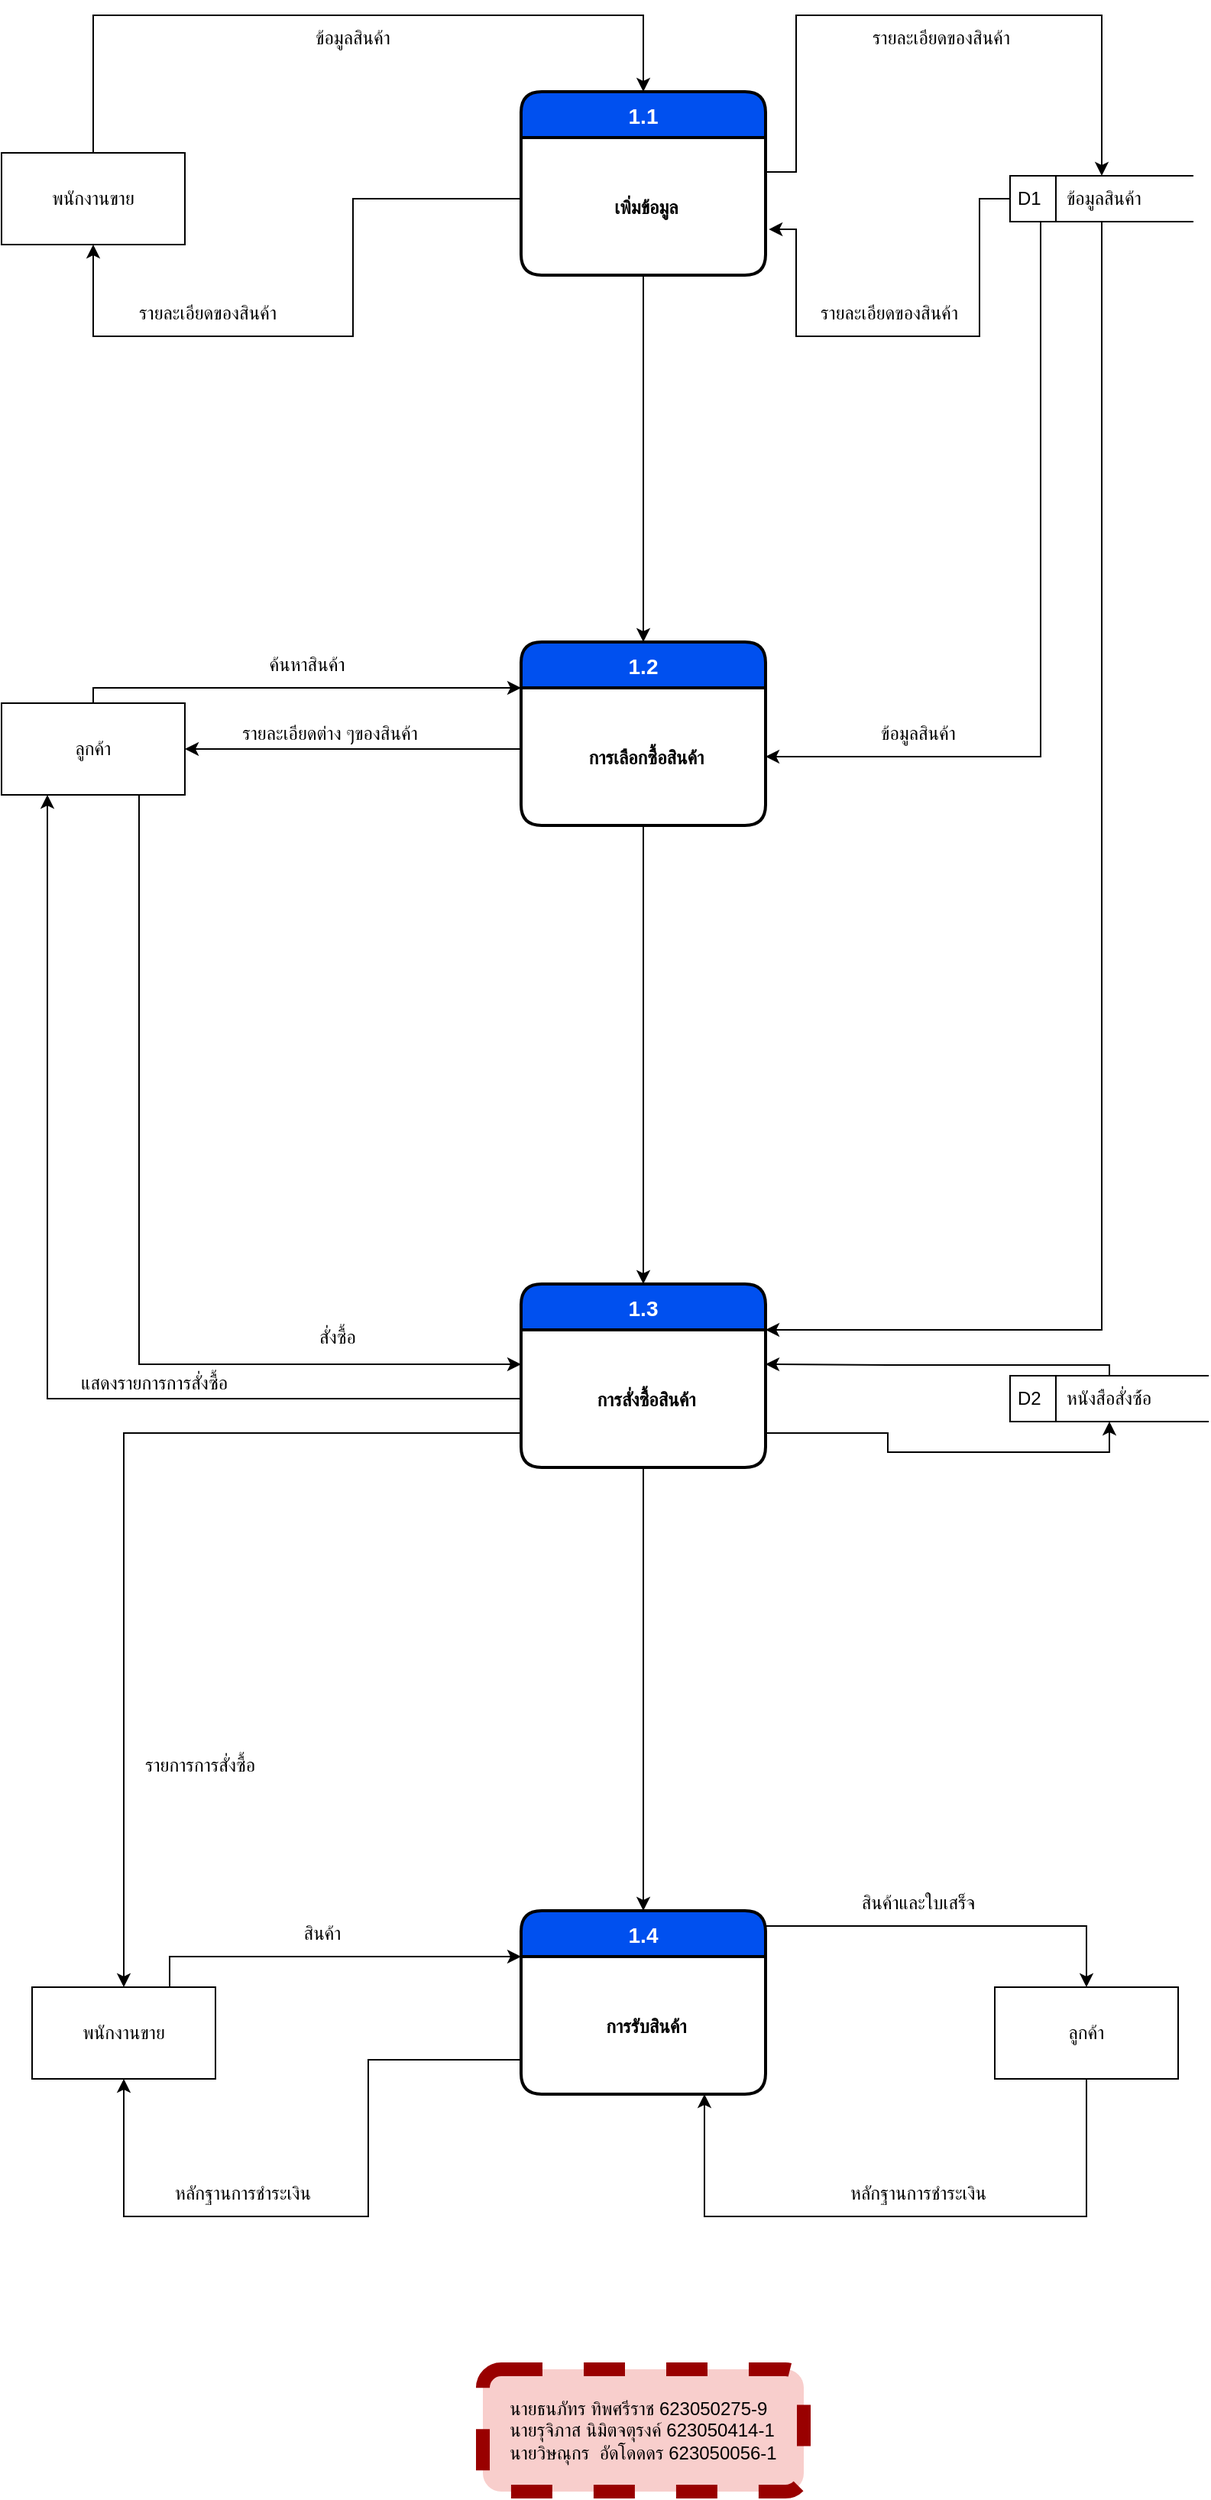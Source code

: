 <mxfile version="12.9.6" type="device"><diagram id="5Vd_J1IWSY7nRCB9u1Si" name="Page-1"><mxGraphModel dx="1038" dy="1599" grid="1" gridSize="10" guides="1" tooltips="1" connect="1" arrows="1" fold="1" page="1" pageScale="1" pageWidth="850" pageHeight="1100" math="0" shadow="0"><root><mxCell id="0"/><mxCell id="1" parent="0"/><mxCell id="HBzbiFb6fp3G4n3A67D8-50" style="edgeStyle=orthogonalEdgeStyle;rounded=0;orthogonalLoop=1;jettySize=auto;html=1;entryX=0.5;entryY=0;entryDx=0;entryDy=0;" edge="1" parent="1" source="HBzbiFb6fp3G4n3A67D8-26" target="HBzbiFb6fp3G4n3A67D8-12"><mxGeometry relative="1" as="geometry"><Array as="points"><mxPoint x="100" y="-1040"/><mxPoint x="460" y="-1040"/></Array></mxGeometry></mxCell><mxCell id="HBzbiFb6fp3G4n3A67D8-26" value="พนักงานขาย" style="rounded=0;whiteSpace=wrap;html=1;strokeColor=#000000;fillColor=#ffffff;gradientColor=none;align=center;" vertex="1" parent="1"><mxGeometry x="40" y="-950" width="120" height="60" as="geometry"/></mxCell><mxCell id="HBzbiFb6fp3G4n3A67D8-65" style="edgeStyle=orthogonalEdgeStyle;rounded=0;orthogonalLoop=1;jettySize=auto;html=1;exitX=0.5;exitY=0;exitDx=0;exitDy=0;entryX=0;entryY=0.25;entryDx=0;entryDy=0;" edge="1" parent="1" source="HBzbiFb6fp3G4n3A67D8-27" target="HBzbiFb6fp3G4n3A67D8-42"><mxGeometry relative="1" as="geometry"><Array as="points"><mxPoint x="100" y="-600"/></Array></mxGeometry></mxCell><mxCell id="HBzbiFb6fp3G4n3A67D8-76" style="edgeStyle=orthogonalEdgeStyle;rounded=0;orthogonalLoop=1;jettySize=auto;html=1;exitX=0.75;exitY=1;exitDx=0;exitDy=0;entryX=0;entryY=0.25;entryDx=0;entryDy=0;" edge="1" parent="1" source="HBzbiFb6fp3G4n3A67D8-27" target="HBzbiFb6fp3G4n3A67D8-41"><mxGeometry relative="1" as="geometry"/></mxCell><mxCell id="HBzbiFb6fp3G4n3A67D8-27" value="ลูกค้า" style="rounded=0;whiteSpace=wrap;html=1;strokeColor=#000000;fillColor=#ffffff;gradientColor=none;align=center;" vertex="1" parent="1"><mxGeometry x="40" y="-590" width="120" height="60" as="geometry"/></mxCell><mxCell id="HBzbiFb6fp3G4n3A67D8-12" value="1.1" style="swimlane;childLayout=stackLayout;horizontal=1;startSize=30;horizontalStack=0;rounded=1;fontSize=14;fontStyle=1;strokeWidth=2;resizeParent=0;resizeLast=1;shadow=0;dashed=0;align=center;fillColor=#0050ef;strokeColor=#000000;fontColor=#ffffff;verticalAlign=middle;" vertex="1" parent="1"><mxGeometry x="380" y="-990" width="160" height="120" as="geometry"/></mxCell><mxCell id="HBzbiFb6fp3G4n3A67D8-13" value="เพิ่มข้อมูล" style="align=center;strokeColor=none;fillColor=none;spacingLeft=4;fontSize=12;verticalAlign=middle;resizable=0;rotatable=0;part=1;fontStyle=1" vertex="1" parent="HBzbiFb6fp3G4n3A67D8-12"><mxGeometry y="30" width="160" height="90" as="geometry"/></mxCell><mxCell id="HBzbiFb6fp3G4n3A67D8-37" value="&lt;div style=&quot;text-align: left&quot;&gt;&lt;span&gt;นายธนภัทร ทิพศรีราช 623050275-9&lt;/span&gt;&lt;/div&gt;&lt;div style=&quot;text-align: left&quot;&gt;&lt;span style=&quot;text-indent: 0.5in&quot;&gt;นายรุจิภาส นิมิตจตุรงค์ 623050414-1&lt;/span&gt;&lt;/div&gt;&lt;div style=&quot;text-align: left&quot;&gt;&lt;span style=&quot;text-indent: 0.5in&quot;&gt;นายวิษณุกร&lt;/span&gt;&lt;span style=&quot;text-indent: 0.5in&quot;&gt;&amp;nbsp; &lt;/span&gt;&lt;span style=&quot;text-indent: 0.5in&quot;&gt;อัดโดดดร&lt;/span&gt;&lt;span style=&quot;text-indent: 0.5in&quot;&gt;&amp;nbsp;&lt;/span&gt;&lt;span style=&quot;text-indent: 0.5in&quot;&gt;623050056-1&lt;/span&gt;&lt;/div&gt;" style="rounded=1;whiteSpace=wrap;html=1;strokeColor=#990000;fillColor=#f8cecc;align=center;dashed=1;strokeWidth=9;" vertex="1" parent="1"><mxGeometry x="355" y="500" width="210" height="80" as="geometry"/></mxCell><mxCell id="HBzbiFb6fp3G4n3A67D8-51" style="edgeStyle=orthogonalEdgeStyle;rounded=0;orthogonalLoop=1;jettySize=auto;html=1;entryX=0.5;entryY=1;entryDx=0;entryDy=0;" edge="1" parent="1" source="HBzbiFb6fp3G4n3A67D8-13" target="HBzbiFb6fp3G4n3A67D8-26"><mxGeometry relative="1" as="geometry"><Array as="points"><mxPoint x="270" y="-920"/><mxPoint x="270" y="-830"/><mxPoint x="100" y="-830"/></Array></mxGeometry></mxCell><mxCell id="HBzbiFb6fp3G4n3A67D8-52" value="ข้อมูลสินค้า" style="text;html=1;strokeColor=none;fillColor=none;align=center;verticalAlign=middle;whiteSpace=wrap;rounded=0;dashed=1;" vertex="1" parent="1"><mxGeometry x="220" y="-1050" width="100" height="50" as="geometry"/></mxCell><mxCell id="HBzbiFb6fp3G4n3A67D8-53" value="รายละเอียดของสินค้า" style="text;html=1;strokeColor=none;fillColor=none;align=center;verticalAlign=middle;whiteSpace=wrap;rounded=0;dashed=1;" vertex="1" parent="1"><mxGeometry x="120" y="-870" width="110" height="50" as="geometry"/></mxCell><mxCell id="HBzbiFb6fp3G4n3A67D8-70" style="edgeStyle=orthogonalEdgeStyle;rounded=0;orthogonalLoop=1;jettySize=auto;html=1;exitX=0.5;exitY=1;exitDx=0;exitDy=0;entryX=1.013;entryY=0.667;entryDx=0;entryDy=0;entryPerimeter=0;" edge="1" parent="1" source="HBzbiFb6fp3G4n3A67D8-58" target="HBzbiFb6fp3G4n3A67D8-13"><mxGeometry relative="1" as="geometry"><Array as="points"><mxPoint x="760" y="-920"/><mxPoint x="680" y="-920"/><mxPoint x="680" y="-830"/><mxPoint x="560" y="-830"/><mxPoint x="560" y="-900"/></Array></mxGeometry></mxCell><mxCell id="HBzbiFb6fp3G4n3A67D8-71" style="edgeStyle=orthogonalEdgeStyle;rounded=0;orthogonalLoop=1;jettySize=auto;html=1;exitX=0.5;exitY=1;exitDx=0;exitDy=0;entryX=1;entryY=0.5;entryDx=0;entryDy=0;" edge="1" parent="1" source="HBzbiFb6fp3G4n3A67D8-58" target="HBzbiFb6fp3G4n3A67D8-43"><mxGeometry relative="1" as="geometry"><Array as="points"><mxPoint x="720" y="-905"/><mxPoint x="720" y="-555"/></Array></mxGeometry></mxCell><mxCell id="HBzbiFb6fp3G4n3A67D8-80" style="edgeStyle=orthogonalEdgeStyle;rounded=0;orthogonalLoop=1;jettySize=auto;html=1;exitX=0.5;exitY=1;exitDx=0;exitDy=0;entryX=1;entryY=0;entryDx=0;entryDy=0;" edge="1" parent="1" source="HBzbiFb6fp3G4n3A67D8-58" target="HBzbiFb6fp3G4n3A67D8-41"><mxGeometry relative="1" as="geometry"><mxPoint x="640" y="-150" as="targetPoint"/><Array as="points"><mxPoint x="760" y="-180"/></Array></mxGeometry></mxCell><mxCell id="HBzbiFb6fp3G4n3A67D8-58" value="D1&amp;nbsp; &amp;nbsp; &amp;nbsp;ข้อมูลสินค้า" style="html=1;dashed=0;whitespace=wrap;shape=mxgraph.dfd.dataStoreID;align=left;spacingLeft=3;points=[[0,0],[0.5,0],[1,0],[0,0.5],[1,0.5],[0,1],[0.5,1],[1,1]];strokeColor=#000000;strokeWidth=1;fillColor=#ffffff;gradientColor=none;" vertex="1" parent="1"><mxGeometry x="700" y="-935" width="120" height="30" as="geometry"/></mxCell><mxCell id="HBzbiFb6fp3G4n3A67D8-61" value="รายละเอียดของสินค้า" style="text;html=1;strokeColor=none;fillColor=none;align=center;verticalAlign=middle;whiteSpace=wrap;rounded=0;dashed=1;" vertex="1" parent="1"><mxGeometry x="566" y="-870" width="110" height="50" as="geometry"/></mxCell><mxCell id="HBzbiFb6fp3G4n3A67D8-62" value="รายละเอียดของสินค้า" style="text;html=1;strokeColor=none;fillColor=none;align=center;verticalAlign=middle;whiteSpace=wrap;rounded=0;dashed=1;" vertex="1" parent="1"><mxGeometry x="600" y="-1050" width="110" height="50" as="geometry"/></mxCell><mxCell id="HBzbiFb6fp3G4n3A67D8-64" style="edgeStyle=orthogonalEdgeStyle;rounded=0;orthogonalLoop=1;jettySize=auto;html=1;exitX=0.5;exitY=1;exitDx=0;exitDy=0;entryX=0.5;entryY=0;entryDx=0;entryDy=0;" edge="1" parent="1" source="HBzbiFb6fp3G4n3A67D8-13" target="HBzbiFb6fp3G4n3A67D8-42"><mxGeometry relative="1" as="geometry"/></mxCell><mxCell id="HBzbiFb6fp3G4n3A67D8-42" value="1.2" style="swimlane;childLayout=stackLayout;horizontal=1;startSize=30;horizontalStack=0;rounded=1;fontSize=14;fontStyle=1;strokeWidth=2;resizeParent=0;resizeLast=1;shadow=0;dashed=0;align=center;fillColor=#0050ef;strokeColor=#000000;fontColor=#ffffff;verticalAlign=middle;" vertex="1" parent="1"><mxGeometry x="380" y="-630" width="160" height="120" as="geometry"/></mxCell><mxCell id="HBzbiFb6fp3G4n3A67D8-43" value="การเลือกซื้อสินค้า" style="align=center;strokeColor=none;fillColor=none;spacingLeft=4;fontSize=12;verticalAlign=middle;resizable=0;rotatable=0;part=1;fontStyle=1" vertex="1" parent="HBzbiFb6fp3G4n3A67D8-42"><mxGeometry y="30" width="160" height="90" as="geometry"/></mxCell><mxCell id="HBzbiFb6fp3G4n3A67D8-67" value="ค้นหาสินค้า" style="text;html=1;strokeColor=none;fillColor=none;align=center;verticalAlign=middle;whiteSpace=wrap;rounded=0;dashed=1;" vertex="1" parent="1"><mxGeometry x="190" y="-640" width="100" height="50" as="geometry"/></mxCell><mxCell id="HBzbiFb6fp3G4n3A67D8-68" value="รายละเอียดต่าง ๆของสินค้า" style="text;html=1;strokeColor=none;fillColor=none;align=center;verticalAlign=middle;whiteSpace=wrap;rounded=0;dashed=1;" vertex="1" parent="1"><mxGeometry x="180" y="-595" width="150" height="50" as="geometry"/></mxCell><mxCell id="HBzbiFb6fp3G4n3A67D8-69" style="edgeStyle=orthogonalEdgeStyle;rounded=0;orthogonalLoop=1;jettySize=auto;html=1;exitX=1;exitY=0.25;exitDx=0;exitDy=0;" edge="1" parent="1" source="HBzbiFb6fp3G4n3A67D8-13" target="HBzbiFb6fp3G4n3A67D8-58"><mxGeometry relative="1" as="geometry"><mxPoint x="580" y="-1080" as="targetPoint"/><Array as="points"><mxPoint x="560" y="-937"/><mxPoint x="560" y="-1040"/><mxPoint x="760" y="-1040"/></Array></mxGeometry></mxCell><mxCell id="HBzbiFb6fp3G4n3A67D8-72" value="ข้อมูลสินค้า" style="text;html=1;strokeColor=none;fillColor=none;align=center;verticalAlign=middle;whiteSpace=wrap;rounded=0;dashed=1;" vertex="1" parent="1"><mxGeometry x="590" y="-595" width="100" height="50" as="geometry"/></mxCell><mxCell id="HBzbiFb6fp3G4n3A67D8-40" value="1.3" style="swimlane;childLayout=stackLayout;horizontal=1;startSize=30;horizontalStack=0;rounded=1;fontSize=14;fontStyle=1;strokeWidth=2;resizeParent=0;resizeLast=1;shadow=0;dashed=0;align=center;fillColor=#0050ef;strokeColor=#000000;fontColor=#ffffff;verticalAlign=middle;" vertex="1" parent="1"><mxGeometry x="380" y="-210" width="160" height="120" as="geometry"/></mxCell><mxCell id="HBzbiFb6fp3G4n3A67D8-41" value="การสั่งซื้อสินค้า" style="align=center;strokeColor=none;fillColor=none;spacingLeft=4;fontSize=12;verticalAlign=middle;resizable=0;rotatable=0;part=1;fontStyle=1" vertex="1" parent="HBzbiFb6fp3G4n3A67D8-40"><mxGeometry y="30" width="160" height="90" as="geometry"/></mxCell><mxCell id="HBzbiFb6fp3G4n3A67D8-73" style="edgeStyle=orthogonalEdgeStyle;rounded=0;orthogonalLoop=1;jettySize=auto;html=1;exitX=0.5;exitY=1;exitDx=0;exitDy=0;entryX=0.5;entryY=0;entryDx=0;entryDy=0;" edge="1" parent="1" source="HBzbiFb6fp3G4n3A67D8-43" target="HBzbiFb6fp3G4n3A67D8-40"><mxGeometry relative="1" as="geometry"/></mxCell><mxCell id="HBzbiFb6fp3G4n3A67D8-75" style="edgeStyle=orthogonalEdgeStyle;rounded=0;orthogonalLoop=1;jettySize=auto;html=1;exitX=0;exitY=0.5;exitDx=0;exitDy=0;entryX=1;entryY=0.5;entryDx=0;entryDy=0;" edge="1" parent="1" source="HBzbiFb6fp3G4n3A67D8-43" target="HBzbiFb6fp3G4n3A67D8-27"><mxGeometry relative="1" as="geometry"><Array as="points"><mxPoint x="380" y="-560"/></Array></mxGeometry></mxCell><mxCell id="HBzbiFb6fp3G4n3A67D8-77" style="edgeStyle=orthogonalEdgeStyle;rounded=0;orthogonalLoop=1;jettySize=auto;html=1;exitX=0;exitY=0.5;exitDx=0;exitDy=0;entryX=0.25;entryY=1;entryDx=0;entryDy=0;" edge="1" parent="1" source="HBzbiFb6fp3G4n3A67D8-41" target="HBzbiFb6fp3G4n3A67D8-27"><mxGeometry relative="1" as="geometry"/></mxCell><mxCell id="HBzbiFb6fp3G4n3A67D8-78" value="สั่งซื้อ" style="text;html=1;strokeColor=none;fillColor=none;align=center;verticalAlign=middle;whiteSpace=wrap;rounded=0;dashed=1;" vertex="1" parent="1"><mxGeometry x="210" y="-200" width="100" height="50" as="geometry"/></mxCell><mxCell id="HBzbiFb6fp3G4n3A67D8-79" value="แสดงรายการการสั่งซื้อ" style="text;html=1;strokeColor=none;fillColor=none;align=center;verticalAlign=middle;whiteSpace=wrap;rounded=0;dashed=1;" vertex="1" parent="1"><mxGeometry x="50" y="-170" width="180" height="50" as="geometry"/></mxCell><mxCell id="HBzbiFb6fp3G4n3A67D8-85" style="edgeStyle=orthogonalEdgeStyle;rounded=0;orthogonalLoop=1;jettySize=auto;html=1;exitX=0.5;exitY=0;exitDx=0;exitDy=0;entryX=1;entryY=0.25;entryDx=0;entryDy=0;" edge="1" parent="1" source="HBzbiFb6fp3G4n3A67D8-81" target="HBzbiFb6fp3G4n3A67D8-41"><mxGeometry relative="1" as="geometry"><Array as="points"><mxPoint x="765" y="-157"/><mxPoint x="620" y="-157"/></Array></mxGeometry></mxCell><mxCell id="HBzbiFb6fp3G4n3A67D8-81" value="D2&amp;nbsp; &amp;nbsp; &amp;nbsp;หนังสือสั่งซ์้อ" style="html=1;dashed=0;whitespace=wrap;shape=mxgraph.dfd.dataStoreID;align=left;spacingLeft=3;points=[[0,0],[0.5,0],[1,0],[0,0.5],[1,0.5],[0,1],[0.5,1],[1,1]];strokeColor=#000000;strokeWidth=1;fillColor=#ffffff;gradientColor=none;" vertex="1" parent="1"><mxGeometry x="700" y="-150" width="130" height="30" as="geometry"/></mxCell><mxCell id="HBzbiFb6fp3G4n3A67D8-86" style="edgeStyle=orthogonalEdgeStyle;rounded=0;orthogonalLoop=1;jettySize=auto;html=1;exitX=1;exitY=0.75;exitDx=0;exitDy=0;entryX=0.5;entryY=1;entryDx=0;entryDy=0;" edge="1" parent="1" source="HBzbiFb6fp3G4n3A67D8-41" target="HBzbiFb6fp3G4n3A67D8-81"><mxGeometry relative="1" as="geometry"/></mxCell><mxCell id="HBzbiFb6fp3G4n3A67D8-44" value="1.4" style="swimlane;childLayout=stackLayout;horizontal=1;startSize=30;horizontalStack=0;rounded=1;fontSize=14;fontStyle=1;strokeWidth=2;resizeParent=0;resizeLast=1;shadow=0;dashed=0;align=center;fillColor=#0050ef;strokeColor=#000000;fontColor=#ffffff;verticalAlign=middle;" vertex="1" parent="1"><mxGeometry x="380" y="200" width="160" height="120" as="geometry"/></mxCell><mxCell id="HBzbiFb6fp3G4n3A67D8-45" value="การรับสินค้า" style="align=center;strokeColor=none;fillColor=none;spacingLeft=4;fontSize=12;verticalAlign=middle;resizable=0;rotatable=0;part=1;fontStyle=1" vertex="1" parent="HBzbiFb6fp3G4n3A67D8-44"><mxGeometry y="30" width="160" height="90" as="geometry"/></mxCell><mxCell id="HBzbiFb6fp3G4n3A67D8-87" style="edgeStyle=orthogonalEdgeStyle;rounded=0;orthogonalLoop=1;jettySize=auto;html=1;exitX=0.5;exitY=1;exitDx=0;exitDy=0;entryX=0.5;entryY=0;entryDx=0;entryDy=0;" edge="1" parent="1" source="HBzbiFb6fp3G4n3A67D8-41" target="HBzbiFb6fp3G4n3A67D8-44"><mxGeometry relative="1" as="geometry"/></mxCell><mxCell id="HBzbiFb6fp3G4n3A67D8-88" style="edgeStyle=orthogonalEdgeStyle;rounded=0;orthogonalLoop=1;jettySize=auto;html=1;exitX=0;exitY=0.75;exitDx=0;exitDy=0;" edge="1" parent="1" source="HBzbiFb6fp3G4n3A67D8-41" target="HBzbiFb6fp3G4n3A67D8-89"><mxGeometry relative="1" as="geometry"><mxPoint x="160" y="160" as="targetPoint"/><Array as="points"><mxPoint x="120" y="-112"/></Array></mxGeometry></mxCell><mxCell id="HBzbiFb6fp3G4n3A67D8-90" style="edgeStyle=orthogonalEdgeStyle;rounded=0;orthogonalLoop=1;jettySize=auto;html=1;exitX=0.75;exitY=0;exitDx=0;exitDy=0;entryX=0;entryY=0.25;entryDx=0;entryDy=0;" edge="1" parent="1" source="HBzbiFb6fp3G4n3A67D8-89" target="HBzbiFb6fp3G4n3A67D8-44"><mxGeometry relative="1" as="geometry"/></mxCell><mxCell id="HBzbiFb6fp3G4n3A67D8-89" value="พนักงานขาย" style="rounded=0;whiteSpace=wrap;html=1;strokeColor=#000000;fillColor=#ffffff;gradientColor=none;align=center;" vertex="1" parent="1"><mxGeometry x="60" y="250" width="120" height="60" as="geometry"/></mxCell><mxCell id="HBzbiFb6fp3G4n3A67D8-91" style="edgeStyle=orthogonalEdgeStyle;rounded=0;orthogonalLoop=1;jettySize=auto;html=1;exitX=0;exitY=0.75;exitDx=0;exitDy=0;entryX=0.5;entryY=1;entryDx=0;entryDy=0;" edge="1" parent="1" source="HBzbiFb6fp3G4n3A67D8-45" target="HBzbiFb6fp3G4n3A67D8-89"><mxGeometry relative="1" as="geometry"><Array as="points"><mxPoint x="280" y="298"/><mxPoint x="280" y="400"/><mxPoint x="120" y="400"/></Array></mxGeometry></mxCell><mxCell id="HBzbiFb6fp3G4n3A67D8-92" value="รายการการสั่งซื้อ" style="text;html=1;strokeColor=none;fillColor=none;align=center;verticalAlign=middle;whiteSpace=wrap;rounded=0;dashed=1;" vertex="1" parent="1"><mxGeometry x="80" y="80" width="180" height="50" as="geometry"/></mxCell><mxCell id="HBzbiFb6fp3G4n3A67D8-93" value="สินค้า" style="text;html=1;strokeColor=none;fillColor=none;align=center;verticalAlign=middle;whiteSpace=wrap;rounded=0;dashed=1;" vertex="1" parent="1"><mxGeometry x="160" y="190" width="180" height="50" as="geometry"/></mxCell><mxCell id="HBzbiFb6fp3G4n3A67D8-94" value="หลักฐานการชำระเงิน" style="text;html=1;strokeColor=none;fillColor=none;align=center;verticalAlign=middle;whiteSpace=wrap;rounded=0;dashed=1;" vertex="1" parent="1"><mxGeometry x="108" y="360" width="180" height="50" as="geometry"/></mxCell><mxCell id="HBzbiFb6fp3G4n3A67D8-97" style="edgeStyle=orthogonalEdgeStyle;rounded=0;orthogonalLoop=1;jettySize=auto;html=1;exitX=0.5;exitY=1;exitDx=0;exitDy=0;entryX=0.75;entryY=1;entryDx=0;entryDy=0;" edge="1" parent="1" source="HBzbiFb6fp3G4n3A67D8-95" target="HBzbiFb6fp3G4n3A67D8-45"><mxGeometry relative="1" as="geometry"><Array as="points"><mxPoint x="750" y="400"/><mxPoint x="500" y="400"/></Array></mxGeometry></mxCell><mxCell id="HBzbiFb6fp3G4n3A67D8-95" value="ลูกค้า" style="rounded=0;whiteSpace=wrap;html=1;strokeColor=#000000;fillColor=#ffffff;gradientColor=none;align=center;" vertex="1" parent="1"><mxGeometry x="690" y="250" width="120" height="60" as="geometry"/></mxCell><mxCell id="HBzbiFb6fp3G4n3A67D8-96" style="edgeStyle=orthogonalEdgeStyle;rounded=0;orthogonalLoop=1;jettySize=auto;html=1;exitX=1;exitY=0;exitDx=0;exitDy=0;entryX=0.5;entryY=0;entryDx=0;entryDy=0;" edge="1" parent="1" source="HBzbiFb6fp3G4n3A67D8-45" target="HBzbiFb6fp3G4n3A67D8-95"><mxGeometry relative="1" as="geometry"/></mxCell><mxCell id="HBzbiFb6fp3G4n3A67D8-99" value="สินค้าและใบเสร็จ" style="text;html=1;strokeColor=none;fillColor=none;align=center;verticalAlign=middle;whiteSpace=wrap;rounded=0;dashed=1;" vertex="1" parent="1"><mxGeometry x="550" y="170" width="180" height="50" as="geometry"/></mxCell><mxCell id="HBzbiFb6fp3G4n3A67D8-100" value="หลักฐานการชำระเงิน" style="text;html=1;strokeColor=none;fillColor=none;align=center;verticalAlign=middle;whiteSpace=wrap;rounded=0;dashed=1;" vertex="1" parent="1"><mxGeometry x="550" y="360" width="180" height="50" as="geometry"/></mxCell></root></mxGraphModel></diagram></mxfile>